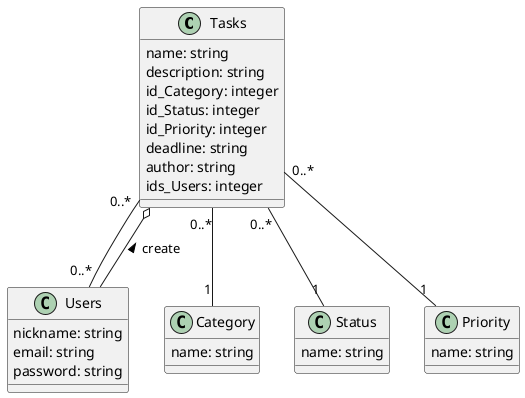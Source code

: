 @startuml

class Tasks {
    name: string
    description: string
    id_Category: integer
    id_Status: integer
    id_Priority: integer
    deadline: string
    author: string
    ids_Users: integer
}

class Users {
    nickname: string
    email: string
    password: string
}

class Category {
    name: string
}

class Status {
    name: string
}

class Priority {
    name: string
}



Users --o Tasks : create >
Tasks "0..*"--"0..*" Users
Tasks "0..*"--"1" Category
Tasks "0..*"--"1" Status
Tasks "0..*"--"1" Priority


@enduml